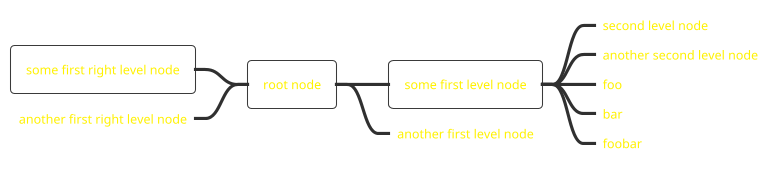 ' Do not edit
' Theme Gallery
' autogenerated by script
'
@startmindmap
!theme black-knight
+ root node
++ some first level node
+++_ second level node
+++_ another second level node
+++_ foo
+++_ bar
+++_ foobar
++_ another first level node
-- some first right level node
--_ another first right level node
@endmindmap
